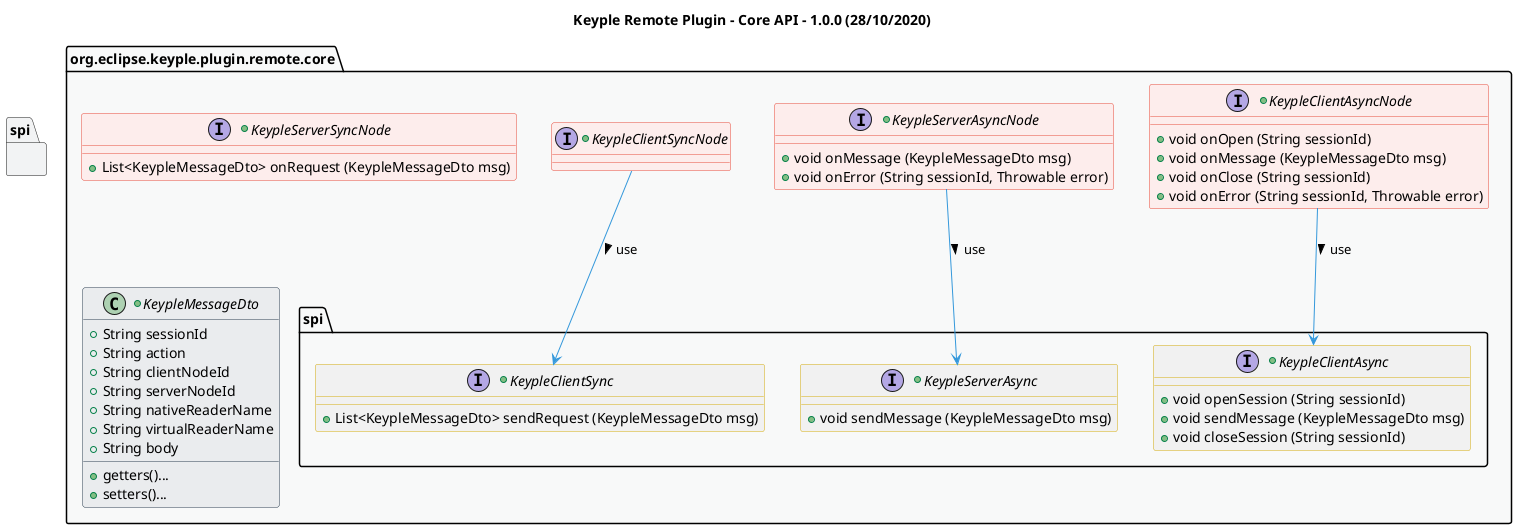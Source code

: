 @startuml
title
    Keyple Remote Plugin - Core API - 1.0.0 (28/10/2020)
end title

' == THEME ==

'Couleurs issues de : https://htmlcolorcodes.com/fr/tableau-de-couleur/tableau-de-couleur-design-plat/
!define C_GREY1 F8F9F9
!define C_GREY2 F2F3F4
!define C_GREY3 E5E7E9
!define C_GREY4 D7DBDD
!define C_GREY5 CACFD2
!define C_GREY6 BDC3C7
!define C_LINK 3498DB
!define C_USE 27AE60

skinparam Shadowing false
skinparam ClassFontStyle italic
skinparam ClassBorderColor #D4AC0D
skinparam stereotypeABorderColor #A9DCDF
skinparam stereotypeIBorderColor #B4A7E5
skinparam stereotypeCBorderColor #ADD1B2
skinparam stereotypeEBorderColor #EB93DF
' Red
skinparam ClassBackgroundColor<<red>> #FDEDEC
skinparam ClassBorderColor<<red>> #E74C3C
hide <<red>> stereotype
' Purple
skinparam ClassBackgroundColor<<purple>> #F4ECF7
skinparam ClassBorderColor<<purple>> #8E44AD
hide <<purple>> stereotype
' blue
skinparam ClassBackgroundColor<<blue>> #EBF5FB
skinparam ClassBorderColor<<blue>> #3498DB
hide <<blue>> stereotype
' Green
skinparam ClassBackgroundColor<<green>> #E9F7EF
skinparam ClassBorderColor<<green>> #27AE60
hide <<green>> stereotype
' Grey
skinparam ClassBackgroundColor<<grey>> #EAECEE
skinparam ClassBorderColor<<grey>> #2C3E50
hide <<grey>> stereotype

' == CONTENT ==

package "org.eclipse.keyple.plugin.remote.core" as core {
    ' Nodes & Senders
    +interface KeypleClientAsyncNode {
        +void onOpen (String sessionId)
        +void onMessage (KeypleMessageDto msg)
        +void onClose (String sessionId)
        +void onError (String sessionId, Throwable error)
    }
    +interface KeypleServerAsyncNode {
        +void onMessage (KeypleMessageDto msg)
        +void onError (String sessionId, Throwable error)
    }
    +interface KeypleClientSyncNode {
    }
    +interface KeypleServerSyncNode {
        +List<KeypleMessageDto> onRequest (KeypleMessageDto msg)
    }
    ' SPI
    package spi {
        +interface KeypleClientAsync {
            +void openSession (String sessionId)
            +void sendMessage (KeypleMessageDto msg)
            +void closeSession (String sessionId)
        }
        +interface KeypleServerAsync {
            +void sendMessage (KeypleMessageDto msg)
        }
        +interface KeypleClientSync {
            +List<KeypleMessageDto> sendRequest (KeypleMessageDto msg)
        }
    }
    ' DTO
    +class KeypleMessageDto {
        + String sessionId
        + String action
        + String clientNodeId
        + String serverNodeId
        + String nativeReaderName
        + String virtualReaderName
        + String body
        + getters()...
        + setters()...
    }
}

' Associations
KeypleClientSyncNode --> KeypleClientSync #C_LINK : use >
KeypleClientAsyncNode --> KeypleClientAsync #C_LINK : use >
KeypleServerAsyncNode --> KeypleServerAsync #C_LINK : use >

' == LAYOUT ==

KeypleServerSyncNode -[hidden]- KeypleMessageDto

' == STYLE ==

package core #C_GREY1 {}
package spi #C_GREY2 {}

KeypleClientSyncNode <<red>>
KeypleServerSyncNode <<red>>
KeypleClientAsyncNode <<red>>
KeypleServerAsyncNode <<red>>

KeypleMessageDto <<grey>>

@enduml